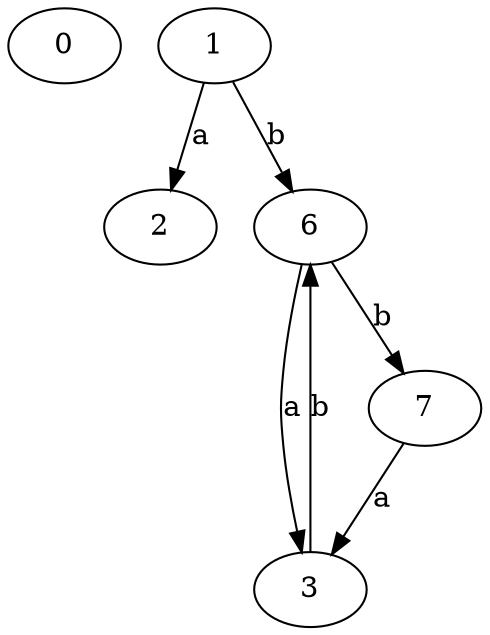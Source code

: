 strict digraph  {
0;
1;
2;
3;
6;
7;
1 -> 2  [label=a];
1 -> 6  [label=b];
3 -> 6  [label=b];
6 -> 3  [label=a];
6 -> 7  [label=b];
7 -> 3  [label=a];
}
